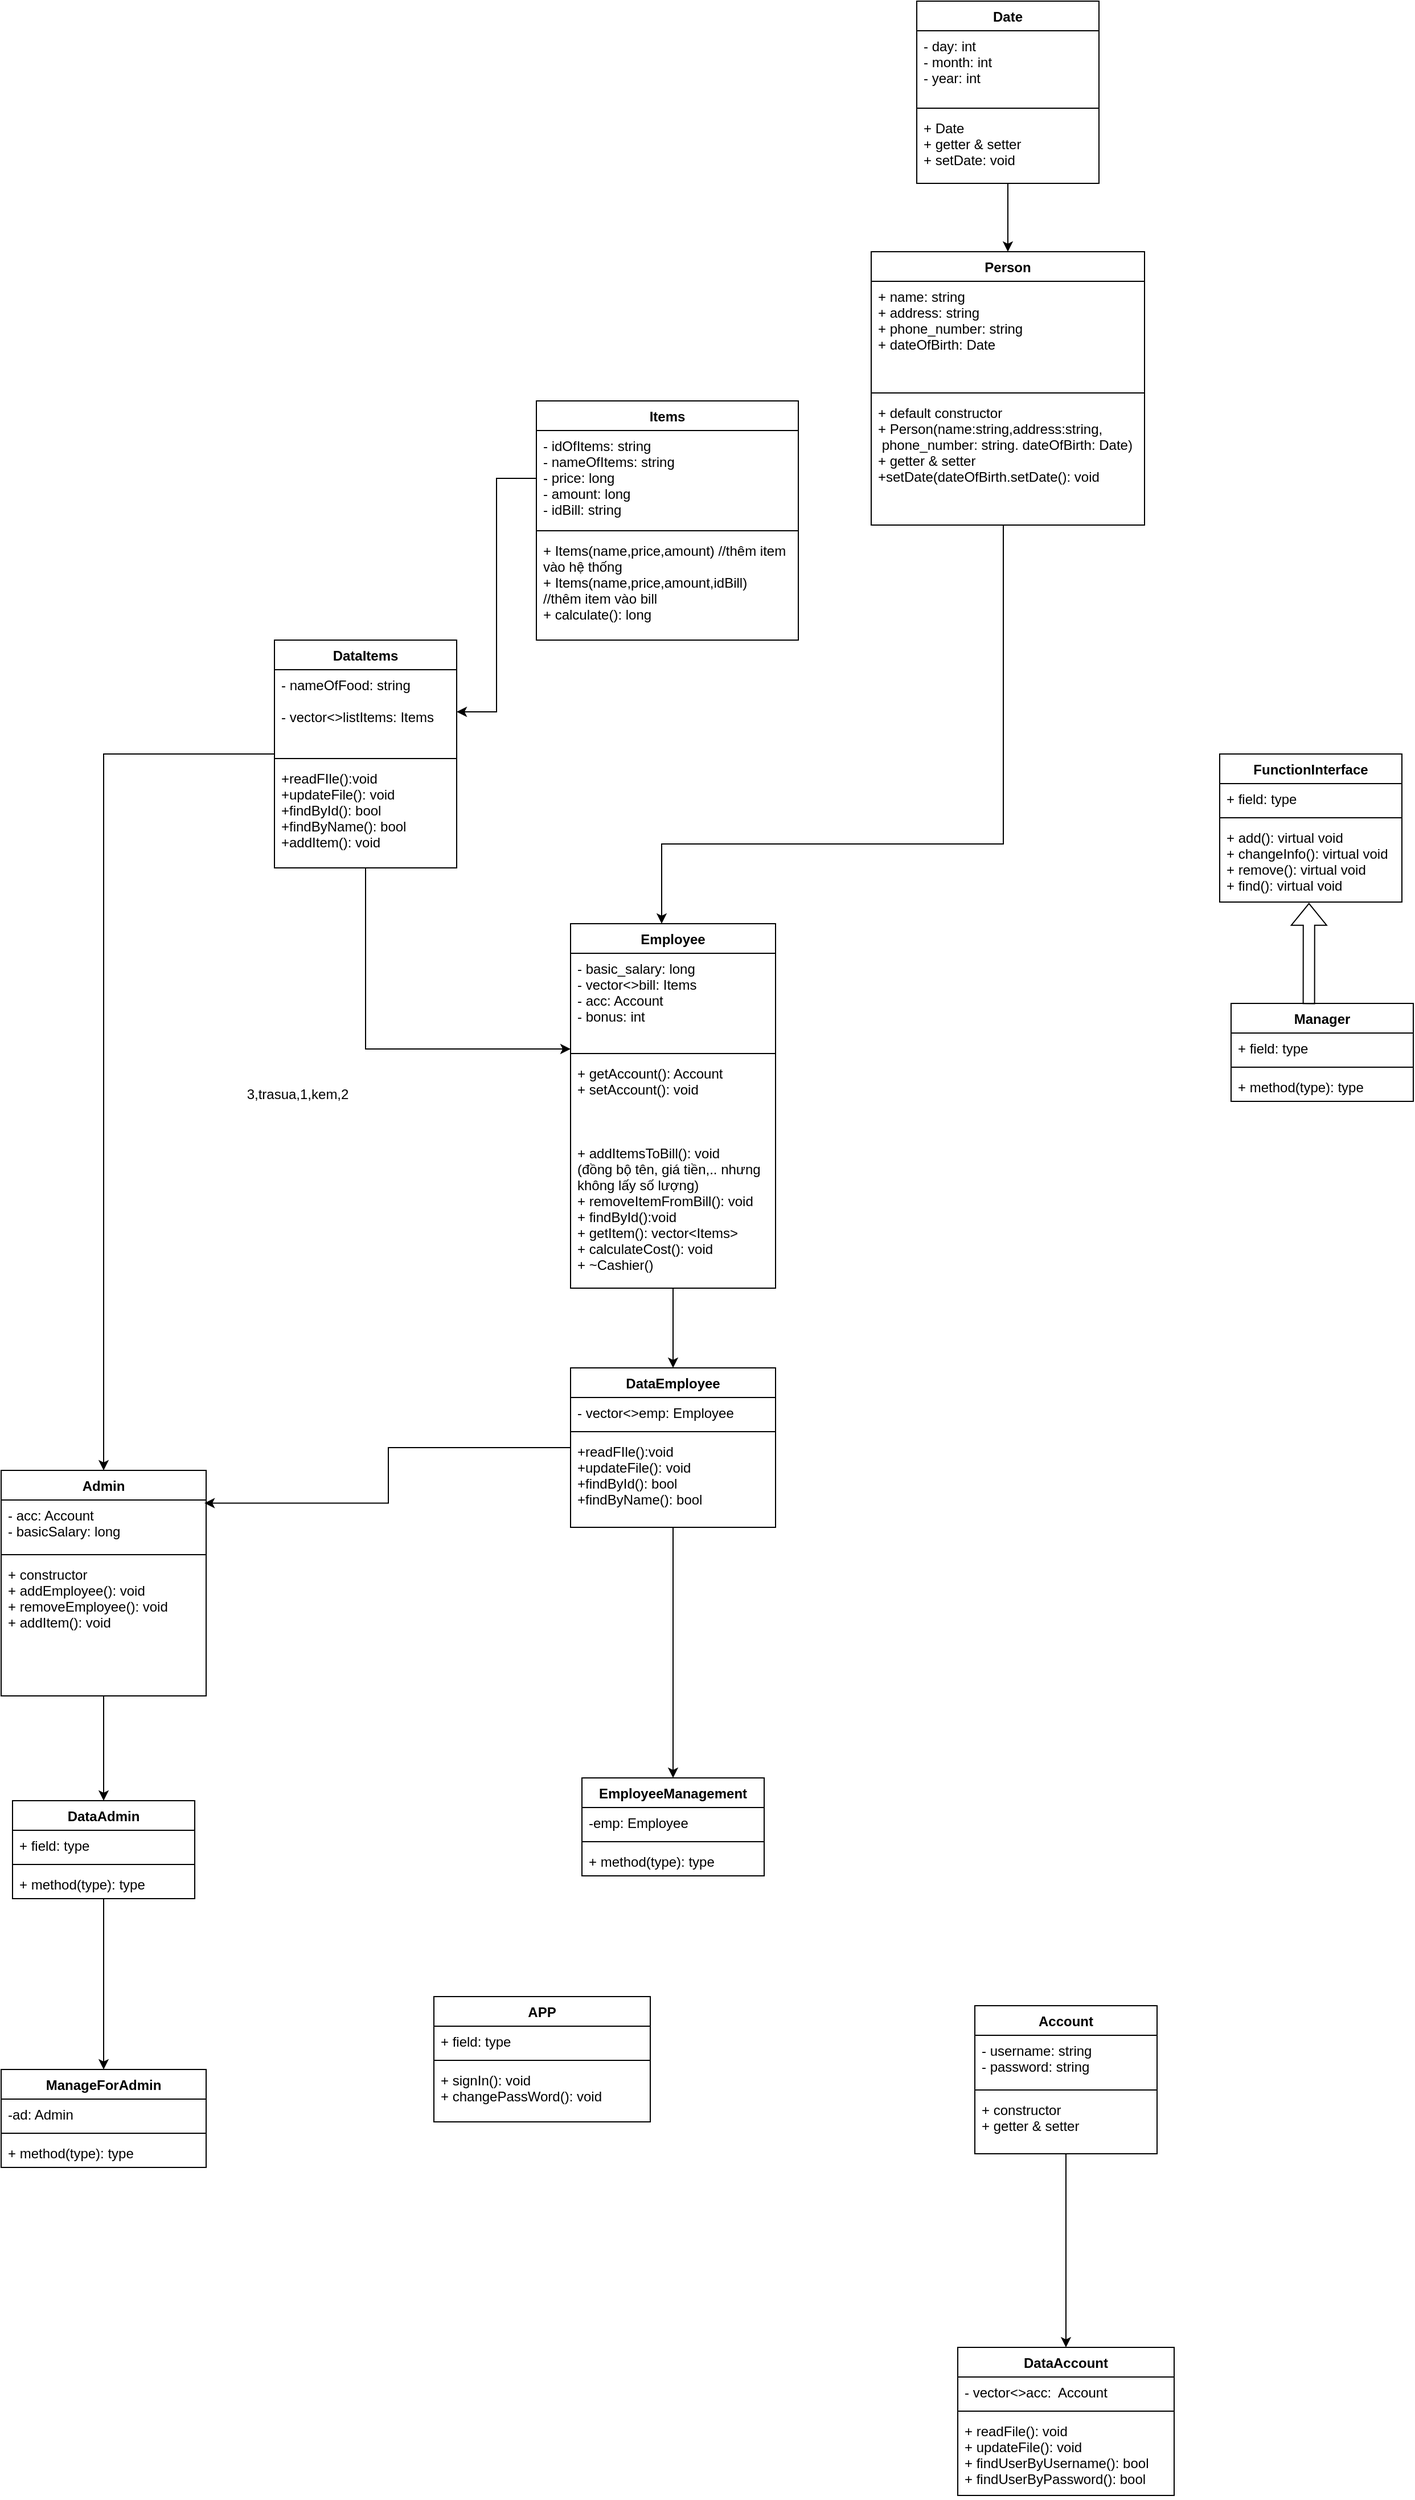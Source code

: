 <mxfile version="15.8.4" type="device"><diagram id="l87ejlWXkbbbnNa2M6pa" name="Page-1"><mxGraphModel dx="716" dy="377" grid="1" gridSize="10" guides="1" tooltips="1" connect="1" arrows="1" fold="1" page="1" pageScale="1" pageWidth="827" pageHeight="1169" math="0" shadow="0"><root><mxCell id="0"/><mxCell id="1" parent="0"/><mxCell id="tCe5i1qdw3qw-JMOYk-5-1" style="edgeStyle=orthogonalEdgeStyle;rounded=0;orthogonalLoop=1;jettySize=auto;html=1;entryX=0.5;entryY=0;entryDx=0;entryDy=0;fontColor=default;" parent="1" source="tCe5i1qdw3qw-JMOYk-5-2" target="tCe5i1qdw3qw-JMOYk-5-7" edge="1"><mxGeometry relative="1" as="geometry"/></mxCell><mxCell id="tCe5i1qdw3qw-JMOYk-5-2" value="Date" style="swimlane;fontStyle=1;align=center;verticalAlign=top;childLayout=stackLayout;horizontal=1;startSize=26;horizontalStack=0;resizeParent=1;resizeParentMax=0;resizeLast=0;collapsible=1;marginBottom=0;fontColor=default;strokeColor=default;fillColor=default;" parent="1" vertex="1"><mxGeometry x="1114" y="160" width="160" height="160" as="geometry"/></mxCell><mxCell id="tCe5i1qdw3qw-JMOYk-5-3" value="- day: int&#10;- month: int&#10;- year: int" style="text;strokeColor=none;fillColor=none;align=left;verticalAlign=top;spacingLeft=4;spacingRight=4;overflow=hidden;rotatable=0;points=[[0,0.5],[1,0.5]];portConstraint=eastwest;fontColor=default;" parent="tCe5i1qdw3qw-JMOYk-5-2" vertex="1"><mxGeometry y="26" width="160" height="64" as="geometry"/></mxCell><mxCell id="tCe5i1qdw3qw-JMOYk-5-4" value="" style="line;strokeWidth=1;fillColor=none;align=left;verticalAlign=middle;spacingTop=-1;spacingLeft=3;spacingRight=3;rotatable=0;labelPosition=right;points=[];portConstraint=eastwest;fontColor=default;" parent="tCe5i1qdw3qw-JMOYk-5-2" vertex="1"><mxGeometry y="90" width="160" height="8" as="geometry"/></mxCell><mxCell id="tCe5i1qdw3qw-JMOYk-5-5" value="+ Date&#10;+ getter &amp; setter&#10;+ setDate: void" style="text;strokeColor=none;fillColor=none;align=left;verticalAlign=top;spacingLeft=4;spacingRight=4;overflow=hidden;rotatable=0;points=[[0,0.5],[1,0.5]];portConstraint=eastwest;fontColor=default;" parent="tCe5i1qdw3qw-JMOYk-5-2" vertex="1"><mxGeometry y="98" width="160" height="62" as="geometry"/></mxCell><mxCell id="tCe5i1qdw3qw-JMOYk-5-6" style="edgeStyle=orthogonalEdgeStyle;rounded=0;orthogonalLoop=1;jettySize=auto;html=1;fontColor=default;strokeColor=default;labelBackgroundColor=default;" parent="1" source="tCe5i1qdw3qw-JMOYk-5-7" target="tCe5i1qdw3qw-JMOYk-5-21" edge="1"><mxGeometry relative="1" as="geometry"><Array as="points"><mxPoint x="1190" y="900"/><mxPoint x="890" y="900"/></Array></mxGeometry></mxCell><mxCell id="tCe5i1qdw3qw-JMOYk-5-7" value="Person" style="swimlane;fontStyle=1;align=center;verticalAlign=top;childLayout=stackLayout;horizontal=1;startSize=26;horizontalStack=0;resizeParent=1;resizeParentMax=0;resizeLast=0;collapsible=1;marginBottom=0;fontColor=default;strokeColor=default;fillColor=default;" parent="1" vertex="1"><mxGeometry x="1074" y="380" width="240" height="240" as="geometry"/></mxCell><mxCell id="tCe5i1qdw3qw-JMOYk-5-8" value="+ name: string&#10;+ address: string&#10;+ phone_number: string &#10;+ dateOfBirth: Date" style="text;strokeColor=none;fillColor=none;align=left;verticalAlign=top;spacingLeft=4;spacingRight=4;overflow=hidden;rotatable=0;points=[[0,0.5],[1,0.5]];portConstraint=eastwest;fontColor=default;" parent="tCe5i1qdw3qw-JMOYk-5-7" vertex="1"><mxGeometry y="26" width="240" height="94" as="geometry"/></mxCell><mxCell id="tCe5i1qdw3qw-JMOYk-5-9" value="" style="line;strokeWidth=1;fillColor=none;align=left;verticalAlign=middle;spacingTop=-1;spacingLeft=3;spacingRight=3;rotatable=0;labelPosition=right;points=[];portConstraint=eastwest;fontColor=default;" parent="tCe5i1qdw3qw-JMOYk-5-7" vertex="1"><mxGeometry y="120" width="240" height="8" as="geometry"/></mxCell><mxCell id="tCe5i1qdw3qw-JMOYk-5-10" value="+ default constructor&#10;+ Person(name:string,address:string,&#10; phone_number: string. dateOfBirth: Date)&#10;+ getter &amp; setter&#10;+setDate(dateOfBirth.setDate(): void" style="text;strokeColor=none;fillColor=none;align=left;verticalAlign=top;spacingLeft=4;spacingRight=4;overflow=hidden;rotatable=0;points=[[0,0.5],[1,0.5]];portConstraint=eastwest;fontColor=default;" parent="tCe5i1qdw3qw-JMOYk-5-7" vertex="1"><mxGeometry y="128" width="240" height="112" as="geometry"/></mxCell><mxCell id="tCe5i1qdw3qw-JMOYk-5-11" style="edgeStyle=orthogonalEdgeStyle;rounded=0;orthogonalLoop=1;jettySize=auto;html=1;entryX=0.5;entryY=0;entryDx=0;entryDy=0;labelBackgroundColor=default;fontColor=default;strokeColor=default;" parent="1" source="tCe5i1qdw3qw-JMOYk-5-12" target="tCe5i1qdw3qw-JMOYk-5-16" edge="1"><mxGeometry relative="1" as="geometry"/></mxCell><mxCell id="tCe5i1qdw3qw-JMOYk-5-12" value="Account" style="swimlane;fontStyle=1;align=center;verticalAlign=top;childLayout=stackLayout;horizontal=1;startSize=26;horizontalStack=0;resizeParent=1;resizeParentMax=0;resizeLast=0;collapsible=1;marginBottom=0;fontColor=default;strokeColor=default;fillColor=default;" parent="1" vertex="1"><mxGeometry x="1165" y="1920" width="160" height="130" as="geometry"/></mxCell><mxCell id="tCe5i1qdw3qw-JMOYk-5-13" value="- username: string&#10;- password: string" style="text;strokeColor=none;fillColor=none;align=left;verticalAlign=top;spacingLeft=4;spacingRight=4;overflow=hidden;rotatable=0;points=[[0,0.5],[1,0.5]];portConstraint=eastwest;fontColor=default;" parent="tCe5i1qdw3qw-JMOYk-5-12" vertex="1"><mxGeometry y="26" width="160" height="44" as="geometry"/></mxCell><mxCell id="tCe5i1qdw3qw-JMOYk-5-14" value="" style="line;strokeWidth=1;fillColor=none;align=left;verticalAlign=middle;spacingTop=-1;spacingLeft=3;spacingRight=3;rotatable=0;labelPosition=right;points=[];portConstraint=eastwest;fontColor=default;" parent="tCe5i1qdw3qw-JMOYk-5-12" vertex="1"><mxGeometry y="70" width="160" height="8" as="geometry"/></mxCell><mxCell id="tCe5i1qdw3qw-JMOYk-5-15" value="+ constructor&#10;+ getter &amp; setter" style="text;strokeColor=none;fillColor=none;align=left;verticalAlign=top;spacingLeft=4;spacingRight=4;overflow=hidden;rotatable=0;points=[[0,0.5],[1,0.5]];portConstraint=eastwest;fontColor=default;" parent="tCe5i1qdw3qw-JMOYk-5-12" vertex="1"><mxGeometry y="78" width="160" height="52" as="geometry"/></mxCell><mxCell id="tCe5i1qdw3qw-JMOYk-5-16" value="DataAccount" style="swimlane;fontStyle=1;align=center;verticalAlign=top;childLayout=stackLayout;horizontal=1;startSize=26;horizontalStack=0;resizeParent=1;resizeParentMax=0;resizeLast=0;collapsible=1;marginBottom=0;fontColor=default;strokeColor=default;fillColor=default;" parent="1" vertex="1"><mxGeometry x="1150" y="2220" width="190" height="130" as="geometry"/></mxCell><mxCell id="tCe5i1qdw3qw-JMOYk-5-17" value="- vector&lt;&gt;acc:  Account" style="text;strokeColor=none;fillColor=none;align=left;verticalAlign=top;spacingLeft=4;spacingRight=4;overflow=hidden;rotatable=0;points=[[0,0.5],[1,0.5]];portConstraint=eastwest;fontColor=default;" parent="tCe5i1qdw3qw-JMOYk-5-16" vertex="1"><mxGeometry y="26" width="190" height="26" as="geometry"/></mxCell><mxCell id="tCe5i1qdw3qw-JMOYk-5-18" value="" style="line;strokeWidth=1;fillColor=none;align=left;verticalAlign=middle;spacingTop=-1;spacingLeft=3;spacingRight=3;rotatable=0;labelPosition=right;points=[];portConstraint=eastwest;fontColor=default;" parent="tCe5i1qdw3qw-JMOYk-5-16" vertex="1"><mxGeometry y="52" width="190" height="8" as="geometry"/></mxCell><mxCell id="tCe5i1qdw3qw-JMOYk-5-19" value="+ readFile(): void&#10;+ updateFile(): void&#10;+ findUserByUsername(): bool&#10;+ findUserByPassword(): bool" style="text;strokeColor=none;fillColor=none;align=left;verticalAlign=top;spacingLeft=4;spacingRight=4;overflow=hidden;rotatable=0;points=[[0,0.5],[1,0.5]];portConstraint=eastwest;fontColor=default;" parent="tCe5i1qdw3qw-JMOYk-5-16" vertex="1"><mxGeometry y="60" width="190" height="70" as="geometry"/></mxCell><mxCell id="tCe5i1qdw3qw-JMOYk-5-20" style="edgeStyle=orthogonalEdgeStyle;rounded=0;orthogonalLoop=1;jettySize=auto;html=1;entryX=0.5;entryY=0;entryDx=0;entryDy=0;labelBackgroundColor=default;fontColor=default;strokeColor=default;" parent="1" source="tCe5i1qdw3qw-JMOYk-5-21" target="tCe5i1qdw3qw-JMOYk-5-38" edge="1"><mxGeometry relative="1" as="geometry"/></mxCell><mxCell id="tCe5i1qdw3qw-JMOYk-5-21" value="Employee" style="swimlane;fontStyle=1;align=center;verticalAlign=top;childLayout=stackLayout;horizontal=1;startSize=26;horizontalStack=0;resizeParent=1;resizeParentMax=0;resizeLast=0;collapsible=1;marginBottom=0;fontColor=default;strokeColor=default;fillColor=default;" parent="1" vertex="1"><mxGeometry x="810" y="970" width="180" height="320" as="geometry"><mxRectangle x="30" y="850" width="90" height="26" as="alternateBounds"/></mxGeometry></mxCell><mxCell id="tCe5i1qdw3qw-JMOYk-5-22" value="- basic_salary: long&#10;- vector&lt;&gt;bill: Items&#10;- acc: Account&#10;- bonus: int" style="text;strokeColor=none;fillColor=none;align=left;verticalAlign=top;spacingLeft=4;spacingRight=4;overflow=hidden;rotatable=0;points=[[0,0.5],[1,0.5]];portConstraint=eastwest;fontColor=default;" parent="tCe5i1qdw3qw-JMOYk-5-21" vertex="1"><mxGeometry y="26" width="180" height="84" as="geometry"/></mxCell><mxCell id="tCe5i1qdw3qw-JMOYk-5-23" value="" style="line;strokeWidth=1;fillColor=none;align=left;verticalAlign=middle;spacingTop=-1;spacingLeft=3;spacingRight=3;rotatable=0;labelPosition=right;points=[];portConstraint=eastwest;fontColor=default;" parent="tCe5i1qdw3qw-JMOYk-5-21" vertex="1"><mxGeometry y="110" width="180" height="8" as="geometry"/></mxCell><mxCell id="tCe5i1qdw3qw-JMOYk-5-24" value="+ getAccount(): Account&#10;+ setAccount(): void&#10;&#10;&#10;&#10;+ addItemsToBill(): void&#10;(đồng bộ tên, giá tiền,.. nhưng&#10;không lấy số lượng)&#10;+ removeItemFromBill(): void&#10;+ findById():void&#10;+ getItem(): vector&lt;Items&gt;&#10;+ calculateCost(): void&#10;+ ~Cashier()" style="text;strokeColor=none;fillColor=none;align=left;verticalAlign=top;spacingLeft=4;spacingRight=4;overflow=hidden;rotatable=0;points=[[0,0.5],[1,0.5]];portConstraint=eastwest;fontColor=default;" parent="tCe5i1qdw3qw-JMOYk-5-21" vertex="1"><mxGeometry y="118" width="180" height="202" as="geometry"/></mxCell><mxCell id="tCe5i1qdw3qw-JMOYk-5-25" value="Items" style="swimlane;fontStyle=1;align=center;verticalAlign=top;childLayout=stackLayout;horizontal=1;startSize=26;horizontalStack=0;resizeParent=1;resizeParentMax=0;resizeLast=0;collapsible=1;marginBottom=0;fontColor=default;strokeColor=default;fillColor=default;" parent="1" vertex="1"><mxGeometry x="780" y="511" width="230" height="210" as="geometry"/></mxCell><mxCell id="tCe5i1qdw3qw-JMOYk-5-26" value="- idOfItems: string&#10;- nameOfItems: string&#10;- price: long&#10;- amount: long&#10;- idBill: string" style="text;strokeColor=none;fillColor=none;align=left;verticalAlign=top;spacingLeft=4;spacingRight=4;overflow=hidden;rotatable=0;points=[[0,0.5],[1,0.5]];portConstraint=eastwest;fontColor=default;" parent="tCe5i1qdw3qw-JMOYk-5-25" vertex="1"><mxGeometry y="26" width="230" height="84" as="geometry"/></mxCell><mxCell id="tCe5i1qdw3qw-JMOYk-5-27" value="" style="line;strokeWidth=1;fillColor=none;align=left;verticalAlign=middle;spacingTop=-1;spacingLeft=3;spacingRight=3;rotatable=0;labelPosition=right;points=[];portConstraint=eastwest;fontColor=default;labelBackgroundColor=default;strokeColor=default;" parent="tCe5i1qdw3qw-JMOYk-5-25" vertex="1"><mxGeometry y="110" width="230" height="8" as="geometry"/></mxCell><mxCell id="tCe5i1qdw3qw-JMOYk-5-28" value="+ Items(name,price,amount) //thêm item &#10;vào hệ thống&#10;+ Items(name,price,amount,idBill)&#10;//thêm item vào bill&#10;+ calculate(): long&#10;" style="text;strokeColor=none;fillColor=none;align=left;verticalAlign=top;spacingLeft=4;spacingRight=4;overflow=hidden;rotatable=0;points=[[0,0.5],[1,0.5]];portConstraint=eastwest;fontColor=default;" parent="tCe5i1qdw3qw-JMOYk-5-25" vertex="1"><mxGeometry y="118" width="230" height="92" as="geometry"/></mxCell><mxCell id="tCe5i1qdw3qw-JMOYk-5-29" style="edgeStyle=orthogonalEdgeStyle;rounded=0;orthogonalLoop=1;jettySize=auto;html=1;fontColor=default;strokeColor=default;labelBackgroundColor=default;" parent="1" source="tCe5i1qdw3qw-JMOYk-5-31" target="tCe5i1qdw3qw-JMOYk-5-22" edge="1"><mxGeometry relative="1" as="geometry"><Array as="points"><mxPoint x="630" y="1080"/></Array></mxGeometry></mxCell><mxCell id="tCe5i1qdw3qw-JMOYk-5-30" style="edgeStyle=orthogonalEdgeStyle;rounded=0;orthogonalLoop=1;jettySize=auto;html=1;entryX=0.5;entryY=0;entryDx=0;entryDy=0;labelBackgroundColor=default;fontColor=default;strokeColor=default;" parent="1" source="tCe5i1qdw3qw-JMOYk-5-31" target="tCe5i1qdw3qw-JMOYk-5-47" edge="1"><mxGeometry relative="1" as="geometry"/></mxCell><mxCell id="tCe5i1qdw3qw-JMOYk-5-31" value="DataItems" style="swimlane;fontStyle=1;align=center;verticalAlign=top;childLayout=stackLayout;horizontal=1;startSize=26;horizontalStack=0;resizeParent=1;resizeParentMax=0;resizeLast=0;collapsible=1;marginBottom=0;fontColor=default;strokeColor=default;fillColor=default;" parent="1" vertex="1"><mxGeometry x="550" y="721" width="160" height="200" as="geometry"/></mxCell><mxCell id="tCe5i1qdw3qw-JMOYk-5-32" value="- nameOfFood: string&#10;&#10;- vector&lt;&gt;listItems: Items" style="text;strokeColor=none;fillColor=none;align=left;verticalAlign=top;spacingLeft=4;spacingRight=4;overflow=hidden;rotatable=0;points=[[0,0.5],[1,0.5]];portConstraint=eastwest;fontColor=default;" parent="tCe5i1qdw3qw-JMOYk-5-31" vertex="1"><mxGeometry y="26" width="160" height="74" as="geometry"/></mxCell><mxCell id="tCe5i1qdw3qw-JMOYk-5-33" value="" style="line;strokeWidth=1;fillColor=none;align=left;verticalAlign=middle;spacingTop=-1;spacingLeft=3;spacingRight=3;rotatable=0;labelPosition=right;points=[];portConstraint=eastwest;fontColor=default;labelBackgroundColor=default;strokeColor=default;" parent="tCe5i1qdw3qw-JMOYk-5-31" vertex="1"><mxGeometry y="100" width="160" height="8" as="geometry"/></mxCell><mxCell id="tCe5i1qdw3qw-JMOYk-5-34" value="+readFIle():void&#10;+updateFile(): void&#10;+findById(): bool&#10;+findByName(): bool&#10;+addItem(): void" style="text;strokeColor=none;fillColor=none;align=left;verticalAlign=top;spacingLeft=4;spacingRight=4;overflow=hidden;rotatable=0;points=[[0,0.5],[1,0.5]];portConstraint=eastwest;fontColor=default;" parent="tCe5i1qdw3qw-JMOYk-5-31" vertex="1"><mxGeometry y="108" width="160" height="92" as="geometry"/></mxCell><mxCell id="tCe5i1qdw3qw-JMOYk-5-35" style="edgeStyle=orthogonalEdgeStyle;rounded=0;orthogonalLoop=1;jettySize=auto;html=1;entryX=1;entryY=0.5;entryDx=0;entryDy=0;fontColor=default;strokeColor=default;labelBackgroundColor=default;" parent="1" source="tCe5i1qdw3qw-JMOYk-5-26" target="tCe5i1qdw3qw-JMOYk-5-32" edge="1"><mxGeometry relative="1" as="geometry"/></mxCell><mxCell id="tCe5i1qdw3qw-JMOYk-5-36" style="edgeStyle=orthogonalEdgeStyle;rounded=0;orthogonalLoop=1;jettySize=auto;html=1;entryX=0.5;entryY=0;entryDx=0;entryDy=0;labelBackgroundColor=default;fontColor=default;strokeColor=default;" parent="1" source="tCe5i1qdw3qw-JMOYk-5-38" target="tCe5i1qdw3qw-JMOYk-5-42" edge="1"><mxGeometry relative="1" as="geometry"/></mxCell><mxCell id="tCe5i1qdw3qw-JMOYk-5-37" style="edgeStyle=orthogonalEdgeStyle;rounded=0;orthogonalLoop=1;jettySize=auto;html=1;entryX=0.992;entryY=0.062;entryDx=0;entryDy=0;entryPerimeter=0;labelBackgroundColor=default;fontColor=default;strokeColor=default;" parent="1" source="tCe5i1qdw3qw-JMOYk-5-38" target="tCe5i1qdw3qw-JMOYk-5-48" edge="1"><mxGeometry relative="1" as="geometry"/></mxCell><mxCell id="tCe5i1qdw3qw-JMOYk-5-38" value="DataEmployee" style="swimlane;fontStyle=1;align=center;verticalAlign=top;childLayout=stackLayout;horizontal=1;startSize=26;horizontalStack=0;resizeParent=1;resizeParentMax=0;resizeLast=0;collapsible=1;marginBottom=0;labelBackgroundColor=default;fontColor=default;strokeColor=default;fillColor=default;" parent="1" vertex="1"><mxGeometry x="810" y="1360" width="180" height="140" as="geometry"/></mxCell><mxCell id="tCe5i1qdw3qw-JMOYk-5-39" value="- vector&lt;&gt;emp: Employee" style="text;strokeColor=none;fillColor=none;align=left;verticalAlign=top;spacingLeft=4;spacingRight=4;overflow=hidden;rotatable=0;points=[[0,0.5],[1,0.5]];portConstraint=eastwest;labelBackgroundColor=default;fontColor=default;" parent="tCe5i1qdw3qw-JMOYk-5-38" vertex="1"><mxGeometry y="26" width="180" height="26" as="geometry"/></mxCell><mxCell id="tCe5i1qdw3qw-JMOYk-5-40" value="" style="line;strokeWidth=1;fillColor=none;align=left;verticalAlign=middle;spacingTop=-1;spacingLeft=3;spacingRight=3;rotatable=0;labelPosition=right;points=[];portConstraint=eastwest;labelBackgroundColor=default;fontColor=default;" parent="tCe5i1qdw3qw-JMOYk-5-38" vertex="1"><mxGeometry y="52" width="180" height="8" as="geometry"/></mxCell><mxCell id="tCe5i1qdw3qw-JMOYk-5-41" value="+readFIle():void&#10;+updateFile(): void&#10;+findById(): bool&#10;+findByName(): bool" style="text;strokeColor=none;fillColor=none;align=left;verticalAlign=top;spacingLeft=4;spacingRight=4;overflow=hidden;rotatable=0;points=[[0,0.5],[1,0.5]];portConstraint=eastwest;labelBackgroundColor=default;fontColor=default;" parent="tCe5i1qdw3qw-JMOYk-5-38" vertex="1"><mxGeometry y="60" width="180" height="80" as="geometry"/></mxCell><mxCell id="tCe5i1qdw3qw-JMOYk-5-42" value="EmployeeManagement" style="swimlane;fontStyle=1;align=center;verticalAlign=top;childLayout=stackLayout;horizontal=1;startSize=26;horizontalStack=0;resizeParent=1;resizeParentMax=0;resizeLast=0;collapsible=1;marginBottom=0;labelBackgroundColor=default;fontColor=default;strokeColor=default;fillColor=default;" parent="1" vertex="1"><mxGeometry x="820" y="1720" width="160" height="86" as="geometry"/></mxCell><mxCell id="tCe5i1qdw3qw-JMOYk-5-43" value="-emp: Employee" style="text;strokeColor=none;fillColor=none;align=left;verticalAlign=top;spacingLeft=4;spacingRight=4;overflow=hidden;rotatable=0;points=[[0,0.5],[1,0.5]];portConstraint=eastwest;labelBackgroundColor=default;fontColor=default;" parent="tCe5i1qdw3qw-JMOYk-5-42" vertex="1"><mxGeometry y="26" width="160" height="26" as="geometry"/></mxCell><mxCell id="tCe5i1qdw3qw-JMOYk-5-44" value="" style="line;strokeWidth=1;fillColor=none;align=left;verticalAlign=middle;spacingTop=-1;spacingLeft=3;spacingRight=3;rotatable=0;labelPosition=right;points=[];portConstraint=eastwest;labelBackgroundColor=default;fontColor=default;" parent="tCe5i1qdw3qw-JMOYk-5-42" vertex="1"><mxGeometry y="52" width="160" height="8" as="geometry"/></mxCell><mxCell id="tCe5i1qdw3qw-JMOYk-5-45" value="+ method(type): type" style="text;strokeColor=none;fillColor=none;align=left;verticalAlign=top;spacingLeft=4;spacingRight=4;overflow=hidden;rotatable=0;points=[[0,0.5],[1,0.5]];portConstraint=eastwest;labelBackgroundColor=default;fontColor=default;" parent="tCe5i1qdw3qw-JMOYk-5-42" vertex="1"><mxGeometry y="60" width="160" height="26" as="geometry"/></mxCell><mxCell id="tCe5i1qdw3qw-JMOYk-5-46" style="edgeStyle=orthogonalEdgeStyle;rounded=0;orthogonalLoop=1;jettySize=auto;html=1;entryX=0.5;entryY=0;entryDx=0;entryDy=0;labelBackgroundColor=default;fontColor=default;strokeColor=default;" parent="1" source="tCe5i1qdw3qw-JMOYk-5-47" target="tCe5i1qdw3qw-JMOYk-5-60" edge="1"><mxGeometry relative="1" as="geometry"/></mxCell><mxCell id="tCe5i1qdw3qw-JMOYk-5-47" value="Admin" style="swimlane;fontStyle=1;align=center;verticalAlign=top;childLayout=stackLayout;horizontal=1;startSize=26;horizontalStack=0;resizeParent=1;resizeParentMax=0;resizeLast=0;collapsible=1;marginBottom=0;labelBackgroundColor=default;fontColor=default;strokeColor=default;fillColor=default;" parent="1" vertex="1"><mxGeometry x="310" y="1450" width="180" height="198" as="geometry"/></mxCell><mxCell id="tCe5i1qdw3qw-JMOYk-5-48" value="- acc: Account&#10;- basicSalary: long" style="text;strokeColor=none;fillColor=none;align=left;verticalAlign=top;spacingLeft=4;spacingRight=4;overflow=hidden;rotatable=0;points=[[0,0.5],[1,0.5]];portConstraint=eastwest;labelBackgroundColor=default;fontColor=default;" parent="tCe5i1qdw3qw-JMOYk-5-47" vertex="1"><mxGeometry y="26" width="180" height="44" as="geometry"/></mxCell><mxCell id="tCe5i1qdw3qw-JMOYk-5-49" value="" style="line;strokeWidth=1;fillColor=none;align=left;verticalAlign=middle;spacingTop=-1;spacingLeft=3;spacingRight=3;rotatable=0;labelPosition=right;points=[];portConstraint=eastwest;labelBackgroundColor=default;fontColor=default;" parent="tCe5i1qdw3qw-JMOYk-5-47" vertex="1"><mxGeometry y="70" width="180" height="8" as="geometry"/></mxCell><mxCell id="tCe5i1qdw3qw-JMOYk-5-50" value="+ constructor&#10;+ addEmployee(): void&#10;+ removeEmployee(): void&#10;+ addItem(): void" style="text;strokeColor=none;fillColor=none;align=left;verticalAlign=top;spacingLeft=4;spacingRight=4;overflow=hidden;rotatable=0;points=[[0,0.5],[1,0.5]];portConstraint=eastwest;labelBackgroundColor=default;fontColor=default;" parent="tCe5i1qdw3qw-JMOYk-5-47" vertex="1"><mxGeometry y="78" width="180" height="120" as="geometry"/></mxCell><mxCell id="tCe5i1qdw3qw-JMOYk-5-51" value="ManageForAdmin" style="swimlane;fontStyle=1;align=center;verticalAlign=top;childLayout=stackLayout;horizontal=1;startSize=26;horizontalStack=0;resizeParent=1;resizeParentMax=0;resizeLast=0;collapsible=1;marginBottom=0;labelBackgroundColor=default;fontColor=default;strokeColor=default;fillColor=default;" parent="1" vertex="1"><mxGeometry x="310" y="1976" width="180" height="86" as="geometry"/></mxCell><mxCell id="tCe5i1qdw3qw-JMOYk-5-52" value="-ad: Admin" style="text;strokeColor=none;fillColor=none;align=left;verticalAlign=top;spacingLeft=4;spacingRight=4;overflow=hidden;rotatable=0;points=[[0,0.5],[1,0.5]];portConstraint=eastwest;labelBackgroundColor=default;fontColor=default;" parent="tCe5i1qdw3qw-JMOYk-5-51" vertex="1"><mxGeometry y="26" width="180" height="26" as="geometry"/></mxCell><mxCell id="tCe5i1qdw3qw-JMOYk-5-53" value="" style="line;strokeWidth=1;fillColor=none;align=left;verticalAlign=middle;spacingTop=-1;spacingLeft=3;spacingRight=3;rotatable=0;labelPosition=right;points=[];portConstraint=eastwest;labelBackgroundColor=default;fontColor=default;" parent="tCe5i1qdw3qw-JMOYk-5-51" vertex="1"><mxGeometry y="52" width="180" height="8" as="geometry"/></mxCell><mxCell id="tCe5i1qdw3qw-JMOYk-5-54" value="+ method(type): type" style="text;strokeColor=none;fillColor=none;align=left;verticalAlign=top;spacingLeft=4;spacingRight=4;overflow=hidden;rotatable=0;points=[[0,0.5],[1,0.5]];portConstraint=eastwest;labelBackgroundColor=default;fontColor=default;" parent="tCe5i1qdw3qw-JMOYk-5-51" vertex="1"><mxGeometry y="60" width="180" height="26" as="geometry"/></mxCell><mxCell id="tCe5i1qdw3qw-JMOYk-5-55" value="APP" style="swimlane;fontStyle=1;align=center;verticalAlign=top;childLayout=stackLayout;horizontal=1;startSize=26;horizontalStack=0;resizeParent=1;resizeParentMax=0;resizeLast=0;collapsible=1;marginBottom=0;labelBackgroundColor=default;fontColor=default;strokeColor=default;fillColor=default;" parent="1" vertex="1"><mxGeometry x="690" y="1912" width="190" height="110" as="geometry"/></mxCell><mxCell id="tCe5i1qdw3qw-JMOYk-5-56" value="+ field: type" style="text;strokeColor=none;fillColor=none;align=left;verticalAlign=top;spacingLeft=4;spacingRight=4;overflow=hidden;rotatable=0;points=[[0,0.5],[1,0.5]];portConstraint=eastwest;labelBackgroundColor=default;fontColor=default;" parent="tCe5i1qdw3qw-JMOYk-5-55" vertex="1"><mxGeometry y="26" width="190" height="26" as="geometry"/></mxCell><mxCell id="tCe5i1qdw3qw-JMOYk-5-57" value="" style="line;strokeWidth=1;fillColor=none;align=left;verticalAlign=middle;spacingTop=-1;spacingLeft=3;spacingRight=3;rotatable=0;labelPosition=right;points=[];portConstraint=eastwest;labelBackgroundColor=default;fontColor=default;" parent="tCe5i1qdw3qw-JMOYk-5-55" vertex="1"><mxGeometry y="52" width="190" height="8" as="geometry"/></mxCell><mxCell id="tCe5i1qdw3qw-JMOYk-5-58" value="+ signIn(): void&#10;+ changePassWord(): void" style="text;strokeColor=none;fillColor=none;align=left;verticalAlign=top;spacingLeft=4;spacingRight=4;overflow=hidden;rotatable=0;points=[[0,0.5],[1,0.5]];portConstraint=eastwest;labelBackgroundColor=default;fontColor=default;" parent="tCe5i1qdw3qw-JMOYk-5-55" vertex="1"><mxGeometry y="60" width="190" height="50" as="geometry"/></mxCell><mxCell id="tCe5i1qdw3qw-JMOYk-5-59" style="edgeStyle=orthogonalEdgeStyle;rounded=0;orthogonalLoop=1;jettySize=auto;html=1;entryX=0.5;entryY=0;entryDx=0;entryDy=0;labelBackgroundColor=default;fontColor=default;strokeColor=default;" parent="1" source="tCe5i1qdw3qw-JMOYk-5-60" target="tCe5i1qdw3qw-JMOYk-5-51" edge="1"><mxGeometry relative="1" as="geometry"/></mxCell><mxCell id="tCe5i1qdw3qw-JMOYk-5-60" value="DataAdmin" style="swimlane;fontStyle=1;align=center;verticalAlign=top;childLayout=stackLayout;horizontal=1;startSize=26;horizontalStack=0;resizeParent=1;resizeParentMax=0;resizeLast=0;collapsible=1;marginBottom=0;labelBackgroundColor=default;fontColor=default;strokeColor=default;fillColor=default;" parent="1" vertex="1"><mxGeometry x="320" y="1740" width="160" height="86" as="geometry"/></mxCell><mxCell id="tCe5i1qdw3qw-JMOYk-5-61" value="+ field: type" style="text;strokeColor=none;fillColor=none;align=left;verticalAlign=top;spacingLeft=4;spacingRight=4;overflow=hidden;rotatable=0;points=[[0,0.5],[1,0.5]];portConstraint=eastwest;labelBackgroundColor=default;fontColor=default;" parent="tCe5i1qdw3qw-JMOYk-5-60" vertex="1"><mxGeometry y="26" width="160" height="26" as="geometry"/></mxCell><mxCell id="tCe5i1qdw3qw-JMOYk-5-62" value="" style="line;strokeWidth=1;fillColor=none;align=left;verticalAlign=middle;spacingTop=-1;spacingLeft=3;spacingRight=3;rotatable=0;labelPosition=right;points=[];portConstraint=eastwest;labelBackgroundColor=default;fontColor=default;" parent="tCe5i1qdw3qw-JMOYk-5-60" vertex="1"><mxGeometry y="52" width="160" height="8" as="geometry"/></mxCell><mxCell id="tCe5i1qdw3qw-JMOYk-5-63" value="+ method(type): type" style="text;strokeColor=none;fillColor=none;align=left;verticalAlign=top;spacingLeft=4;spacingRight=4;overflow=hidden;rotatable=0;points=[[0,0.5],[1,0.5]];portConstraint=eastwest;labelBackgroundColor=default;fontColor=default;" parent="tCe5i1qdw3qw-JMOYk-5-60" vertex="1"><mxGeometry y="60" width="160" height="26" as="geometry"/></mxCell><mxCell id="tCe5i1qdw3qw-JMOYk-5-65" value="FunctionInterface" style="swimlane;fontStyle=1;align=center;verticalAlign=top;childLayout=stackLayout;horizontal=1;startSize=26;horizontalStack=0;resizeParent=1;resizeParentMax=0;resizeLast=0;collapsible=1;marginBottom=0;" parent="1" vertex="1"><mxGeometry x="1380" y="821" width="160" height="130" as="geometry"/></mxCell><mxCell id="tCe5i1qdw3qw-JMOYk-5-66" value="+ field: type" style="text;strokeColor=none;fillColor=none;align=left;verticalAlign=top;spacingLeft=4;spacingRight=4;overflow=hidden;rotatable=0;points=[[0,0.5],[1,0.5]];portConstraint=eastwest;" parent="tCe5i1qdw3qw-JMOYk-5-65" vertex="1"><mxGeometry y="26" width="160" height="26" as="geometry"/></mxCell><mxCell id="tCe5i1qdw3qw-JMOYk-5-67" value="" style="line;strokeWidth=1;fillColor=none;align=left;verticalAlign=middle;spacingTop=-1;spacingLeft=3;spacingRight=3;rotatable=0;labelPosition=right;points=[];portConstraint=eastwest;" parent="tCe5i1qdw3qw-JMOYk-5-65" vertex="1"><mxGeometry y="52" width="160" height="8" as="geometry"/></mxCell><mxCell id="tCe5i1qdw3qw-JMOYk-5-68" value="+ add(): virtual void&#10;+ changeInfo(): virtual void&#10;+ remove(): virtual void&#10;+ find(): virtual void&#10;" style="text;strokeColor=none;fillColor=none;align=left;verticalAlign=top;spacingLeft=4;spacingRight=4;overflow=hidden;rotatable=0;points=[[0,0.5],[1,0.5]];portConstraint=eastwest;" parent="tCe5i1qdw3qw-JMOYk-5-65" vertex="1"><mxGeometry y="60" width="160" height="70" as="geometry"/></mxCell><mxCell id="tCe5i1qdw3qw-JMOYk-5-69" value="Manager" style="swimlane;fontStyle=1;align=center;verticalAlign=top;childLayout=stackLayout;horizontal=1;startSize=26;horizontalStack=0;resizeParent=1;resizeParentMax=0;resizeLast=0;collapsible=1;marginBottom=0;" parent="1" vertex="1"><mxGeometry x="1390" y="1040" width="160" height="86" as="geometry"/></mxCell><mxCell id="tCe5i1qdw3qw-JMOYk-5-70" value="+ field: type" style="text;strokeColor=none;fillColor=none;align=left;verticalAlign=top;spacingLeft=4;spacingRight=4;overflow=hidden;rotatable=0;points=[[0,0.5],[1,0.5]];portConstraint=eastwest;" parent="tCe5i1qdw3qw-JMOYk-5-69" vertex="1"><mxGeometry y="26" width="160" height="26" as="geometry"/></mxCell><mxCell id="tCe5i1qdw3qw-JMOYk-5-71" value="" style="line;strokeWidth=1;fillColor=none;align=left;verticalAlign=middle;spacingTop=-1;spacingLeft=3;spacingRight=3;rotatable=0;labelPosition=right;points=[];portConstraint=eastwest;" parent="tCe5i1qdw3qw-JMOYk-5-69" vertex="1"><mxGeometry y="52" width="160" height="8" as="geometry"/></mxCell><mxCell id="tCe5i1qdw3qw-JMOYk-5-72" value="+ method(type): type" style="text;strokeColor=none;fillColor=none;align=left;verticalAlign=top;spacingLeft=4;spacingRight=4;overflow=hidden;rotatable=0;points=[[0,0.5],[1,0.5]];portConstraint=eastwest;" parent="tCe5i1qdw3qw-JMOYk-5-69" vertex="1"><mxGeometry y="60" width="160" height="26" as="geometry"/></mxCell><mxCell id="tCe5i1qdw3qw-JMOYk-5-73" value="" style="shape=flexArrow;endArrow=classic;html=1;rounded=0;entryX=0.49;entryY=1.012;entryDx=0;entryDy=0;entryPerimeter=0;exitX=0.427;exitY=0.008;exitDx=0;exitDy=0;exitPerimeter=0;" parent="1" source="tCe5i1qdw3qw-JMOYk-5-69" target="tCe5i1qdw3qw-JMOYk-5-68" edge="1"><mxGeometry width="50" height="50" relative="1" as="geometry"><mxPoint x="1400" y="1030" as="sourcePoint"/><mxPoint x="1450" y="980" as="targetPoint"/></mxGeometry></mxCell><mxCell id="a4Mr_hoTSz6yrQPJtNLz-5" value="3,trasua,1,kem,2" style="text;html=1;align=center;verticalAlign=middle;resizable=0;points=[];autosize=1;strokeColor=none;fillColor=none;" vertex="1" parent="1"><mxGeometry x="515" y="1110" width="110" height="20" as="geometry"/></mxCell></root></mxGraphModel></diagram></mxfile>